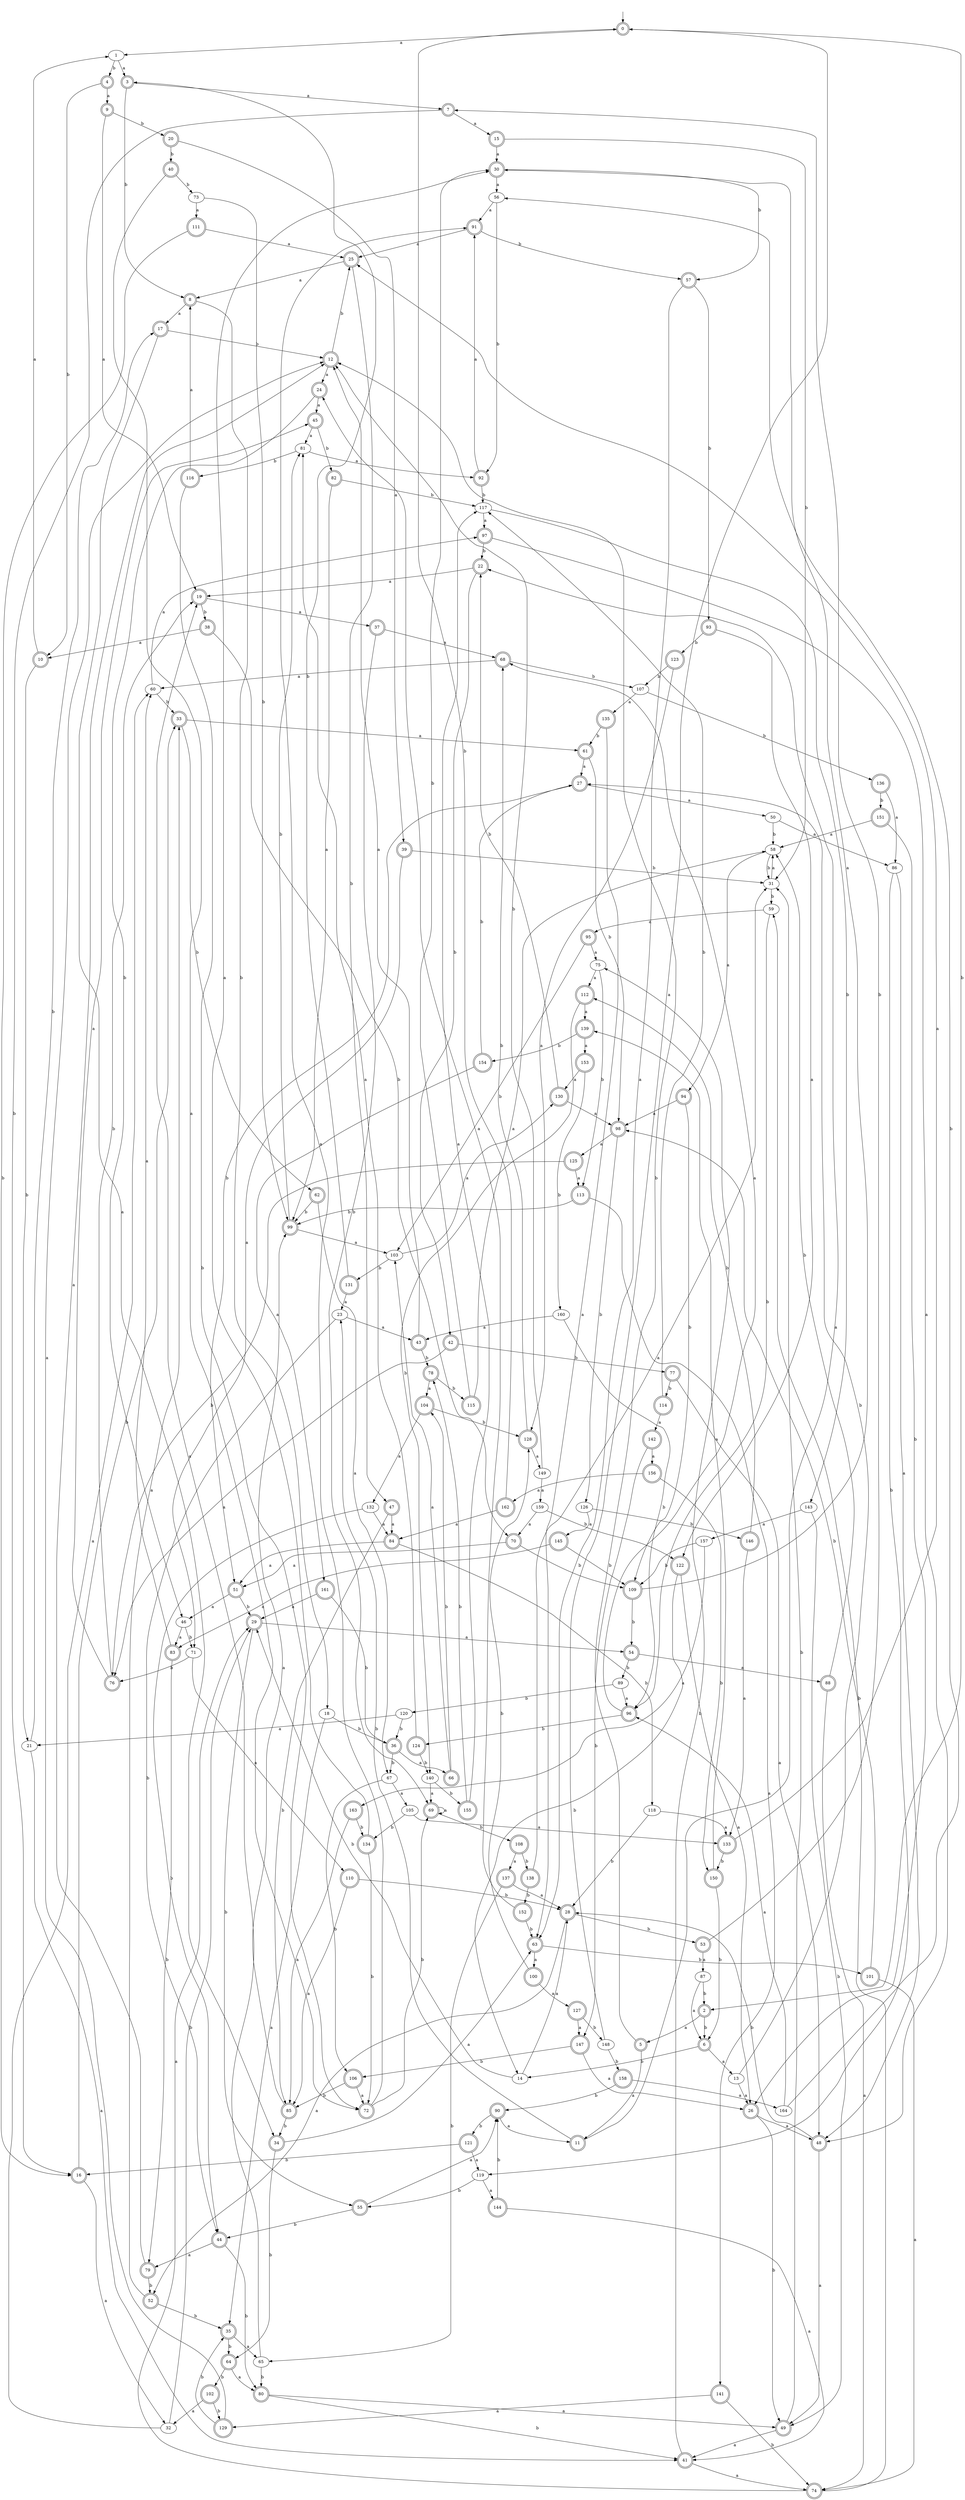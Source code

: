 digraph RandomDFA {
  __start0 [label="", shape=none];
  __start0 -> 0 [label=""];
  0 [shape=circle] [shape=doublecircle]
  0 -> 1 [label="a"]
  0 -> 2 [label="b"]
  1
  1 -> 3 [label="a"]
  1 -> 4 [label="b"]
  2 [shape=doublecircle]
  2 -> 5 [label="a"]
  2 -> 6 [label="b"]
  3 [shape=doublecircle]
  3 -> 7 [label="a"]
  3 -> 8 [label="b"]
  4 [shape=doublecircle]
  4 -> 9 [label="a"]
  4 -> 10 [label="b"]
  5 [shape=doublecircle]
  5 -> 11 [label="a"]
  5 -> 12 [label="b"]
  6 [shape=doublecircle]
  6 -> 13 [label="a"]
  6 -> 14 [label="b"]
  7 [shape=doublecircle]
  7 -> 15 [label="a"]
  7 -> 16 [label="b"]
  8 [shape=doublecircle]
  8 -> 17 [label="a"]
  8 -> 18 [label="b"]
  9 [shape=doublecircle]
  9 -> 19 [label="a"]
  9 -> 20 [label="b"]
  10 [shape=doublecircle]
  10 -> 1 [label="a"]
  10 -> 21 [label="b"]
  11 [shape=doublecircle]
  11 -> 22 [label="a"]
  11 -> 23 [label="b"]
  12 [shape=doublecircle]
  12 -> 24 [label="a"]
  12 -> 25 [label="b"]
  13
  13 -> 26 [label="a"]
  13 -> 27 [label="b"]
  14
  14 -> 28 [label="a"]
  14 -> 29 [label="b"]
  15 [shape=doublecircle]
  15 -> 30 [label="a"]
  15 -> 31 [label="b"]
  16 [shape=doublecircle]
  16 -> 32 [label="a"]
  16 -> 33 [label="b"]
  17 [shape=doublecircle]
  17 -> 34 [label="a"]
  17 -> 12 [label="b"]
  18
  18 -> 35 [label="a"]
  18 -> 36 [label="b"]
  19 [shape=doublecircle]
  19 -> 37 [label="a"]
  19 -> 38 [label="b"]
  20 [shape=doublecircle]
  20 -> 39 [label="a"]
  20 -> 40 [label="b"]
  21
  21 -> 41 [label="a"]
  21 -> 17 [label="b"]
  22 [shape=doublecircle]
  22 -> 19 [label="a"]
  22 -> 42 [label="b"]
  23
  23 -> 43 [label="a"]
  23 -> 44 [label="b"]
  24 [shape=doublecircle]
  24 -> 45 [label="a"]
  24 -> 46 [label="b"]
  25 [shape=doublecircle]
  25 -> 8 [label="a"]
  25 -> 47 [label="b"]
  26 [shape=doublecircle]
  26 -> 48 [label="a"]
  26 -> 49 [label="b"]
  27 [shape=doublecircle]
  27 -> 50 [label="a"]
  27 -> 51 [label="b"]
  28 [shape=doublecircle]
  28 -> 52 [label="a"]
  28 -> 53 [label="b"]
  29 [shape=doublecircle]
  29 -> 54 [label="a"]
  29 -> 55 [label="b"]
  30 [shape=doublecircle]
  30 -> 56 [label="a"]
  30 -> 57 [label="b"]
  31
  31 -> 58 [label="a"]
  31 -> 59 [label="b"]
  32
  32 -> 60 [label="a"]
  32 -> 29 [label="b"]
  33 [shape=doublecircle]
  33 -> 61 [label="a"]
  33 -> 62 [label="b"]
  34 [shape=doublecircle]
  34 -> 63 [label="a"]
  34 -> 64 [label="b"]
  35 [shape=doublecircle]
  35 -> 65 [label="a"]
  35 -> 64 [label="b"]
  36 [shape=doublecircle]
  36 -> 66 [label="a"]
  36 -> 67 [label="b"]
  37 [shape=doublecircle]
  37 -> 68 [label="a"]
  37 -> 69 [label="b"]
  38 [shape=doublecircle]
  38 -> 10 [label="a"]
  38 -> 70 [label="b"]
  39 [shape=doublecircle]
  39 -> 71 [label="a"]
  39 -> 31 [label="b"]
  40 [shape=doublecircle]
  40 -> 72 [label="a"]
  40 -> 73 [label="b"]
  41 [shape=doublecircle]
  41 -> 74 [label="a"]
  41 -> 75 [label="b"]
  42 [shape=doublecircle]
  42 -> 76 [label="a"]
  42 -> 77 [label="b"]
  43 [shape=doublecircle]
  43 -> 12 [label="a"]
  43 -> 78 [label="b"]
  44 [shape=doublecircle]
  44 -> 79 [label="a"]
  44 -> 80 [label="b"]
  45 [shape=doublecircle]
  45 -> 81 [label="a"]
  45 -> 82 [label="b"]
  46
  46 -> 83 [label="a"]
  46 -> 71 [label="b"]
  47 [shape=doublecircle]
  47 -> 84 [label="a"]
  47 -> 85 [label="b"]
  48 [shape=doublecircle]
  48 -> 49 [label="a"]
  48 -> 28 [label="b"]
  49 [shape=doublecircle]
  49 -> 41 [label="a"]
  49 -> 31 [label="b"]
  50
  50 -> 86 [label="a"]
  50 -> 58 [label="b"]
  51 [shape=doublecircle]
  51 -> 46 [label="a"]
  51 -> 29 [label="b"]
  52 [shape=doublecircle]
  52 -> 33 [label="a"]
  52 -> 35 [label="b"]
  53 [shape=doublecircle]
  53 -> 87 [label="a"]
  53 -> 7 [label="b"]
  54 [shape=doublecircle]
  54 -> 88 [label="a"]
  54 -> 89 [label="b"]
  55 [shape=doublecircle]
  55 -> 90 [label="a"]
  55 -> 44 [label="b"]
  56
  56 -> 91 [label="a"]
  56 -> 92 [label="b"]
  57 [shape=doublecircle]
  57 -> 63 [label="a"]
  57 -> 93 [label="b"]
  58
  58 -> 94 [label="a"]
  58 -> 31 [label="b"]
  59
  59 -> 95 [label="a"]
  59 -> 96 [label="b"]
  60
  60 -> 97 [label="a"]
  60 -> 33 [label="b"]
  61 [shape=doublecircle]
  61 -> 27 [label="a"]
  61 -> 98 [label="b"]
  62 [shape=doublecircle]
  62 -> 67 [label="a"]
  62 -> 99 [label="b"]
  63 [shape=doublecircle]
  63 -> 100 [label="a"]
  63 -> 101 [label="b"]
  64 [shape=doublecircle]
  64 -> 80 [label="a"]
  64 -> 102 [label="b"]
  65
  65 -> 19 [label="a"]
  65 -> 80 [label="b"]
  66 [shape=doublecircle]
  66 -> 103 [label="a"]
  66 -> 104 [label="b"]
  67
  67 -> 105 [label="a"]
  67 -> 106 [label="b"]
  68 [shape=doublecircle]
  68 -> 60 [label="a"]
  68 -> 107 [label="b"]
  69 [shape=doublecircle]
  69 -> 69 [label="a"]
  69 -> 108 [label="b"]
  70 [shape=doublecircle]
  70 -> 51 [label="a"]
  70 -> 109 [label="b"]
  71
  71 -> 110 [label="a"]
  71 -> 76 [label="b"]
  72 [shape=doublecircle]
  72 -> 91 [label="a"]
  72 -> 69 [label="b"]
  73
  73 -> 111 [label="a"]
  73 -> 99 [label="b"]
  74 [shape=doublecircle]
  74 -> 29 [label="a"]
  74 -> 59 [label="b"]
  75
  75 -> 112 [label="a"]
  75 -> 113 [label="b"]
  76 [shape=doublecircle]
  76 -> 45 [label="a"]
  76 -> 19 [label="b"]
  77 [shape=doublecircle]
  77 -> 48 [label="a"]
  77 -> 114 [label="b"]
  78 [shape=doublecircle]
  78 -> 104 [label="a"]
  78 -> 115 [label="b"]
  79 [shape=doublecircle]
  79 -> 12 [label="a"]
  79 -> 52 [label="b"]
  80 [shape=doublecircle]
  80 -> 49 [label="a"]
  80 -> 41 [label="b"]
  81
  81 -> 92 [label="a"]
  81 -> 116 [label="b"]
  82 [shape=doublecircle]
  82 -> 99 [label="a"]
  82 -> 117 [label="b"]
  83 [shape=doublecircle]
  83 -> 60 [label="a"]
  83 -> 79 [label="b"]
  84 [shape=doublecircle]
  84 -> 51 [label="a"]
  84 -> 118 [label="b"]
  85 [shape=doublecircle]
  85 -> 99 [label="a"]
  85 -> 34 [label="b"]
  86
  86 -> 48 [label="a"]
  86 -> 119 [label="b"]
  87
  87 -> 6 [label="a"]
  87 -> 2 [label="b"]
  88 [shape=doublecircle]
  88 -> 74 [label="a"]
  88 -> 58 [label="b"]
  89
  89 -> 96 [label="a"]
  89 -> 120 [label="b"]
  90 [shape=doublecircle]
  90 -> 11 [label="a"]
  90 -> 121 [label="b"]
  91 [shape=doublecircle]
  91 -> 25 [label="a"]
  91 -> 57 [label="b"]
  92 [shape=doublecircle]
  92 -> 91 [label="a"]
  92 -> 117 [label="b"]
  93 [shape=doublecircle]
  93 -> 122 [label="a"]
  93 -> 123 [label="b"]
  94 [shape=doublecircle]
  94 -> 98 [label="a"]
  94 -> 109 [label="b"]
  95 [shape=doublecircle]
  95 -> 75 [label="a"]
  95 -> 103 [label="b"]
  96 [shape=doublecircle]
  96 -> 68 [label="a"]
  96 -> 124 [label="b"]
  97 [shape=doublecircle]
  97 -> 48 [label="a"]
  97 -> 22 [label="b"]
  98 [shape=doublecircle]
  98 -> 125 [label="a"]
  98 -> 126 [label="b"]
  99 [shape=doublecircle]
  99 -> 103 [label="a"]
  99 -> 81 [label="b"]
  100 [shape=doublecircle]
  100 -> 127 [label="a"]
  100 -> 128 [label="b"]
  101 [shape=doublecircle]
  101 -> 74 [label="a"]
  101 -> 98 [label="b"]
  102 [shape=doublecircle]
  102 -> 32 [label="a"]
  102 -> 129 [label="b"]
  103
  103 -> 130 [label="a"]
  103 -> 131 [label="b"]
  104 [shape=doublecircle]
  104 -> 132 [label="a"]
  104 -> 128 [label="b"]
  105
  105 -> 133 [label="a"]
  105 -> 134 [label="b"]
  106 [shape=doublecircle]
  106 -> 72 [label="a"]
  106 -> 85 [label="b"]
  107
  107 -> 135 [label="a"]
  107 -> 136 [label="b"]
  108 [shape=doublecircle]
  108 -> 137 [label="a"]
  108 -> 138 [label="b"]
  109 [shape=doublecircle]
  109 -> 30 [label="a"]
  109 -> 54 [label="b"]
  110 [shape=doublecircle]
  110 -> 85 [label="a"]
  110 -> 28 [label="b"]
  111 [shape=doublecircle]
  111 -> 25 [label="a"]
  111 -> 16 [label="b"]
  112 [shape=doublecircle]
  112 -> 139 [label="a"]
  112 -> 140 [label="b"]
  113 [shape=doublecircle]
  113 -> 141 [label="a"]
  113 -> 99 [label="b"]
  114 [shape=doublecircle]
  114 -> 142 [label="a"]
  114 -> 117 [label="b"]
  115 [shape=doublecircle]
  115 -> 58 [label="a"]
  115 -> 30 [label="b"]
  116 [shape=doublecircle]
  116 -> 8 [label="a"]
  116 -> 72 [label="b"]
  117
  117 -> 97 [label="a"]
  117 -> 143 [label="b"]
  118
  118 -> 133 [label="a"]
  118 -> 28 [label="b"]
  119
  119 -> 144 [label="a"]
  119 -> 55 [label="b"]
  120
  120 -> 21 [label="a"]
  120 -> 36 [label="b"]
  121 [shape=doublecircle]
  121 -> 119 [label="a"]
  121 -> 16 [label="b"]
  122 [shape=doublecircle]
  122 -> 26 [label="a"]
  122 -> 14 [label="b"]
  123 [shape=doublecircle]
  123 -> 128 [label="a"]
  123 -> 107 [label="b"]
  124 [shape=doublecircle]
  124 -> 81 [label="a"]
  124 -> 140 [label="b"]
  125 [shape=doublecircle]
  125 -> 113 [label="a"]
  125 -> 76 [label="b"]
  126
  126 -> 145 [label="a"]
  126 -> 146 [label="b"]
  127 [shape=doublecircle]
  127 -> 147 [label="a"]
  127 -> 148 [label="b"]
  128 [shape=doublecircle]
  128 -> 149 [label="a"]
  128 -> 68 [label="b"]
  129 [shape=doublecircle]
  129 -> 12 [label="a"]
  129 -> 35 [label="b"]
  130 [shape=doublecircle]
  130 -> 98 [label="a"]
  130 -> 22 [label="b"]
  131 [shape=doublecircle]
  131 -> 23 [label="a"]
  131 -> 3 [label="b"]
  132
  132 -> 84 [label="a"]
  132 -> 44 [label="b"]
  133 [shape=doublecircle]
  133 -> 25 [label="a"]
  133 -> 150 [label="b"]
  134 [shape=doublecircle]
  134 -> 30 [label="a"]
  134 -> 72 [label="b"]
  135 [shape=doublecircle]
  135 -> 63 [label="a"]
  135 -> 61 [label="b"]
  136 [shape=doublecircle]
  136 -> 86 [label="a"]
  136 -> 151 [label="b"]
  137 [shape=doublecircle]
  137 -> 28 [label="a"]
  137 -> 65 [label="b"]
  138 [shape=doublecircle]
  138 -> 31 [label="a"]
  138 -> 152 [label="b"]
  139 [shape=doublecircle]
  139 -> 153 [label="a"]
  139 -> 154 [label="b"]
  140
  140 -> 69 [label="a"]
  140 -> 155 [label="b"]
  141 [shape=doublecircle]
  141 -> 129 [label="a"]
  141 -> 74 [label="b"]
  142 [shape=doublecircle]
  142 -> 156 [label="a"]
  142 -> 147 [label="b"]
  143
  143 -> 157 [label="a"]
  143 -> 49 [label="b"]
  144 [shape=doublecircle]
  144 -> 41 [label="a"]
  144 -> 90 [label="b"]
  145 [shape=doublecircle]
  145 -> 83 [label="a"]
  145 -> 109 [label="b"]
  146 [shape=doublecircle]
  146 -> 133 [label="a"]
  146 -> 112 [label="b"]
  147 [shape=doublecircle]
  147 -> 26 [label="a"]
  147 -> 106 [label="b"]
  148
  148 -> 0 [label="a"]
  148 -> 158 [label="b"]
  149
  149 -> 159 [label="a"]
  149 -> 12 [label="b"]
  150 [shape=doublecircle]
  150 -> 139 [label="a"]
  150 -> 6 [label="b"]
  151 [shape=doublecircle]
  151 -> 58 [label="a"]
  151 -> 26 [label="b"]
  152 [shape=doublecircle]
  152 -> 24 [label="a"]
  152 -> 63 [label="b"]
  153 [shape=doublecircle]
  153 -> 130 [label="a"]
  153 -> 160 [label="b"]
  154 [shape=doublecircle]
  154 -> 161 [label="a"]
  154 -> 27 [label="b"]
  155 [shape=doublecircle]
  155 -> 117 [label="a"]
  155 -> 78 [label="b"]
  156 [shape=doublecircle]
  156 -> 162 [label="a"]
  156 -> 150 [label="b"]
  157
  157 -> 163 [label="a"]
  157 -> 109 [label="b"]
  158 [shape=doublecircle]
  158 -> 164 [label="a"]
  158 -> 90 [label="b"]
  159
  159 -> 70 [label="a"]
  159 -> 122 [label="b"]
  160
  160 -> 43 [label="a"]
  160 -> 96 [label="b"]
  161 [shape=doublecircle]
  161 -> 29 [label="a"]
  161 -> 36 [label="b"]
  162 [shape=doublecircle]
  162 -> 84 [label="a"]
  162 -> 0 [label="b"]
  163 [shape=doublecircle]
  163 -> 85 [label="a"]
  163 -> 134 [label="b"]
  164
  164 -> 96 [label="a"]
  164 -> 56 [label="b"]
}
